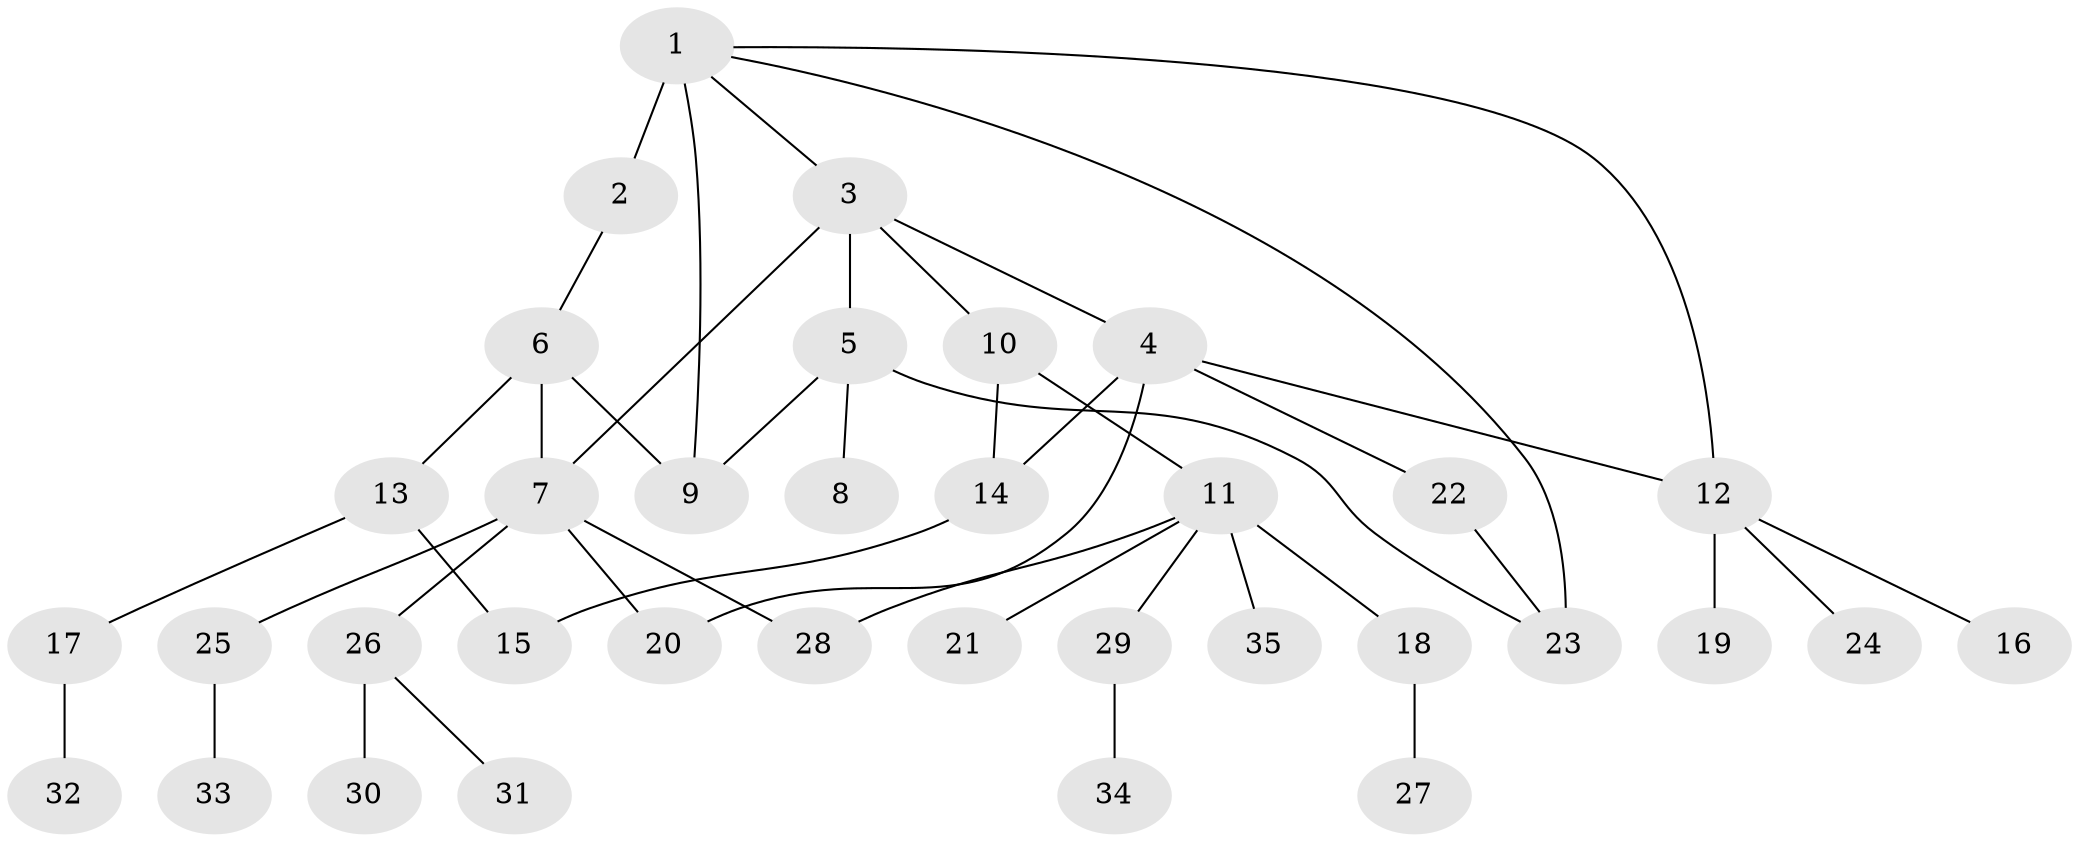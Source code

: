 // original degree distribution, {7: 0.014285714285714285, 3: 0.2, 4: 0.07142857142857142, 1: 0.38571428571428573, 8: 0.02857142857142857, 2: 0.2571428571428571, 5: 0.02857142857142857, 6: 0.014285714285714285}
// Generated by graph-tools (version 1.1) at 2025/34/03/09/25 02:34:25]
// undirected, 35 vertices, 44 edges
graph export_dot {
graph [start="1"]
  node [color=gray90,style=filled];
  1;
  2;
  3;
  4;
  5;
  6;
  7;
  8;
  9;
  10;
  11;
  12;
  13;
  14;
  15;
  16;
  17;
  18;
  19;
  20;
  21;
  22;
  23;
  24;
  25;
  26;
  27;
  28;
  29;
  30;
  31;
  32;
  33;
  34;
  35;
  1 -- 2 [weight=4.0];
  1 -- 3 [weight=1.0];
  1 -- 9 [weight=1.0];
  1 -- 12 [weight=1.0];
  1 -- 23 [weight=1.0];
  2 -- 6 [weight=1.0];
  3 -- 4 [weight=1.0];
  3 -- 5 [weight=4.0];
  3 -- 7 [weight=1.0];
  3 -- 10 [weight=1.0];
  4 -- 12 [weight=1.0];
  4 -- 14 [weight=1.0];
  4 -- 20 [weight=1.0];
  4 -- 22 [weight=1.0];
  5 -- 8 [weight=1.0];
  5 -- 9 [weight=1.0];
  5 -- 23 [weight=1.0];
  6 -- 7 [weight=1.0];
  6 -- 9 [weight=1.0];
  6 -- 13 [weight=1.0];
  7 -- 20 [weight=1.0];
  7 -- 25 [weight=2.0];
  7 -- 26 [weight=1.0];
  7 -- 28 [weight=1.0];
  10 -- 11 [weight=2.0];
  10 -- 14 [weight=1.0];
  11 -- 18 [weight=1.0];
  11 -- 21 [weight=1.0];
  11 -- 28 [weight=1.0];
  11 -- 29 [weight=1.0];
  11 -- 35 [weight=1.0];
  12 -- 16 [weight=1.0];
  12 -- 19 [weight=1.0];
  12 -- 24 [weight=1.0];
  13 -- 15 [weight=1.0];
  13 -- 17 [weight=1.0];
  14 -- 15 [weight=1.0];
  17 -- 32 [weight=2.0];
  18 -- 27 [weight=1.0];
  22 -- 23 [weight=1.0];
  25 -- 33 [weight=1.0];
  26 -- 30 [weight=1.0];
  26 -- 31 [weight=1.0];
  29 -- 34 [weight=1.0];
}
